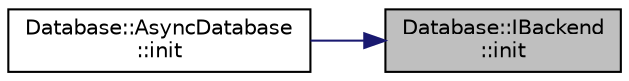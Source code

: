 digraph "Database::IBackend::init"
{
 // LATEX_PDF_SIZE
  edge [fontname="Helvetica",fontsize="10",labelfontname="Helvetica",labelfontsize="10"];
  node [fontname="Helvetica",fontsize="10",shape=record];
  rankdir="RL";
  Node1 [label="Database::IBackend\l::init",height=0.2,width=0.4,color="black", fillcolor="grey75", style="filled", fontcolor="black",tooltip="init backend - connect to database or create new one"];
  Node1 -> Node2 [dir="back",color="midnightblue",fontsize="10",style="solid",fontname="Helvetica"];
  Node2 [label="Database::AsyncDatabase\l::init",height=0.2,width=0.4,color="black", fillcolor="white", style="filled",URL="$class_database_1_1_async_database.html#a836d2e0ec99e3b7aba3084716033f58d",tooltip=" "];
}
